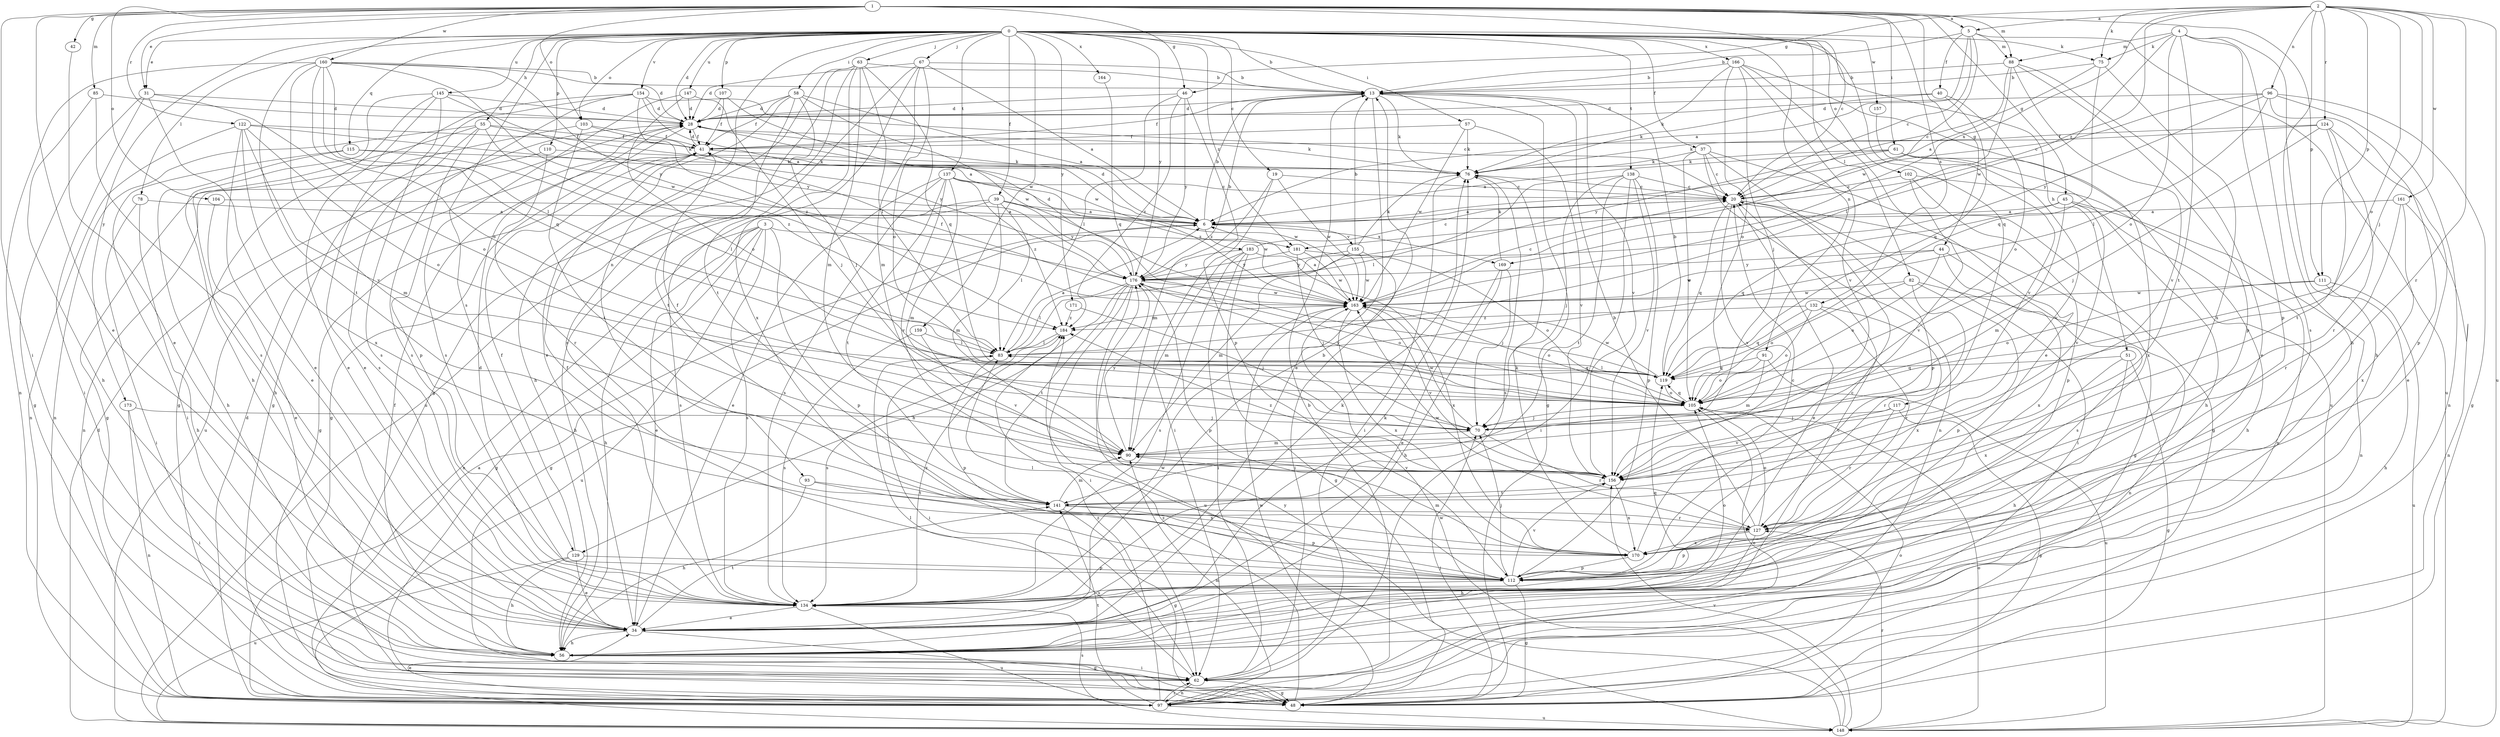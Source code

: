 strict digraph  {
0;
1;
2;
3;
4;
5;
6;
13;
19;
20;
28;
31;
34;
37;
39;
40;
41;
42;
44;
45;
46;
48;
51;
55;
56;
57;
58;
61;
62;
63;
67;
70;
75;
76;
78;
82;
83;
85;
88;
90;
91;
93;
96;
97;
102;
103;
104;
105;
107;
110;
111;
112;
115;
117;
119;
122;
124;
127;
129;
132;
134;
137;
138;
141;
145;
147;
148;
154;
155;
156;
157;
159;
160;
161;
163;
164;
166;
169;
170;
171;
173;
176;
181;
183;
184;
0 -> 13  [label=b];
0 -> 19  [label=c];
0 -> 28  [label=d];
0 -> 31  [label=e];
0 -> 37  [label=f];
0 -> 39  [label=f];
0 -> 51  [label=h];
0 -> 55  [label=h];
0 -> 57  [label=i];
0 -> 58  [label=i];
0 -> 63  [label=j];
0 -> 67  [label=j];
0 -> 75  [label=k];
0 -> 78  [label=l];
0 -> 82  [label=l];
0 -> 91  [label=n];
0 -> 93  [label=n];
0 -> 102  [label=o];
0 -> 103  [label=o];
0 -> 107  [label=p];
0 -> 110  [label=p];
0 -> 115  [label=q];
0 -> 117  [label=q];
0 -> 129  [label=s];
0 -> 137  [label=t];
0 -> 138  [label=t];
0 -> 145  [label=u];
0 -> 147  [label=u];
0 -> 154  [label=v];
0 -> 157  [label=w];
0 -> 159  [label=w];
0 -> 164  [label=x];
0 -> 166  [label=x];
0 -> 171  [label=y];
0 -> 173  [label=y];
0 -> 176  [label=y];
0 -> 181  [label=z];
1 -> 5  [label=a];
1 -> 20  [label=c];
1 -> 31  [label=e];
1 -> 34  [label=e];
1 -> 42  [label=g];
1 -> 44  [label=g];
1 -> 45  [label=g];
1 -> 46  [label=g];
1 -> 61  [label=i];
1 -> 62  [label=i];
1 -> 85  [label=m];
1 -> 88  [label=m];
1 -> 103  [label=o];
1 -> 104  [label=o];
1 -> 111  [label=p];
1 -> 122  [label=r];
1 -> 132  [label=s];
1 -> 160  [label=w];
2 -> 5  [label=a];
2 -> 46  [label=g];
2 -> 56  [label=h];
2 -> 70  [label=j];
2 -> 75  [label=k];
2 -> 96  [label=n];
2 -> 105  [label=o];
2 -> 111  [label=p];
2 -> 124  [label=r];
2 -> 127  [label=r];
2 -> 148  [label=u];
2 -> 161  [label=w];
2 -> 169  [label=x];
2 -> 181  [label=z];
3 -> 34  [label=e];
3 -> 48  [label=g];
3 -> 56  [label=h];
3 -> 97  [label=n];
3 -> 112  [label=p];
3 -> 134  [label=s];
3 -> 148  [label=u];
3 -> 181  [label=z];
4 -> 56  [label=h];
4 -> 75  [label=k];
4 -> 88  [label=m];
4 -> 105  [label=o];
4 -> 112  [label=p];
4 -> 134  [label=s];
4 -> 141  [label=t];
4 -> 163  [label=w];
5 -> 6  [label=a];
5 -> 13  [label=b];
5 -> 20  [label=c];
5 -> 40  [label=f];
5 -> 88  [label=m];
5 -> 148  [label=u];
5 -> 163  [label=w];
6 -> 13  [label=b];
6 -> 28  [label=d];
6 -> 48  [label=g];
6 -> 155  [label=v];
6 -> 169  [label=x];
6 -> 183  [label=z];
13 -> 28  [label=d];
13 -> 34  [label=e];
13 -> 41  [label=f];
13 -> 48  [label=g];
13 -> 76  [label=k];
13 -> 156  [label=v];
19 -> 20  [label=c];
19 -> 62  [label=i];
19 -> 90  [label=m];
19 -> 163  [label=w];
20 -> 6  [label=a];
20 -> 34  [label=e];
20 -> 48  [label=g];
20 -> 62  [label=i];
20 -> 119  [label=q];
20 -> 156  [label=v];
28 -> 41  [label=f];
28 -> 48  [label=g];
28 -> 76  [label=k];
28 -> 148  [label=u];
31 -> 28  [label=d];
31 -> 34  [label=e];
31 -> 48  [label=g];
31 -> 62  [label=i];
31 -> 105  [label=o];
34 -> 48  [label=g];
34 -> 56  [label=h];
34 -> 76  [label=k];
34 -> 141  [label=t];
34 -> 163  [label=w];
37 -> 20  [label=c];
37 -> 48  [label=g];
37 -> 76  [label=k];
37 -> 97  [label=n];
37 -> 105  [label=o];
37 -> 112  [label=p];
39 -> 6  [label=a];
39 -> 56  [label=h];
39 -> 83  [label=l];
39 -> 90  [label=m];
39 -> 134  [label=s];
39 -> 163  [label=w];
39 -> 176  [label=y];
40 -> 28  [label=d];
40 -> 76  [label=k];
40 -> 105  [label=o];
40 -> 119  [label=q];
41 -> 28  [label=d];
41 -> 48  [label=g];
41 -> 76  [label=k];
42 -> 34  [label=e];
44 -> 105  [label=o];
44 -> 134  [label=s];
44 -> 163  [label=w];
44 -> 170  [label=x];
44 -> 176  [label=y];
45 -> 6  [label=a];
45 -> 56  [label=h];
45 -> 90  [label=m];
45 -> 97  [label=n];
45 -> 119  [label=q];
45 -> 156  [label=v];
46 -> 28  [label=d];
46 -> 83  [label=l];
46 -> 112  [label=p];
46 -> 176  [label=y];
46 -> 184  [label=z];
48 -> 70  [label=j];
48 -> 105  [label=o];
48 -> 163  [label=w];
48 -> 184  [label=z];
51 -> 48  [label=g];
51 -> 56  [label=h];
51 -> 119  [label=q];
51 -> 170  [label=x];
55 -> 41  [label=f];
55 -> 56  [label=h];
55 -> 76  [label=k];
55 -> 97  [label=n];
55 -> 112  [label=p];
55 -> 134  [label=s];
55 -> 184  [label=z];
56 -> 20  [label=c];
56 -> 41  [label=f];
56 -> 62  [label=i];
56 -> 76  [label=k];
57 -> 41  [label=f];
57 -> 76  [label=k];
57 -> 156  [label=v];
57 -> 163  [label=w];
58 -> 6  [label=a];
58 -> 28  [label=d];
58 -> 41  [label=f];
58 -> 56  [label=h];
58 -> 70  [label=j];
58 -> 141  [label=t];
58 -> 163  [label=w];
61 -> 6  [label=a];
61 -> 56  [label=h];
61 -> 76  [label=k];
61 -> 156  [label=v];
61 -> 170  [label=x];
61 -> 176  [label=y];
62 -> 48  [label=g];
62 -> 83  [label=l];
62 -> 97  [label=n];
62 -> 105  [label=o];
63 -> 13  [label=b];
63 -> 34  [label=e];
63 -> 48  [label=g];
63 -> 83  [label=l];
63 -> 90  [label=m];
63 -> 119  [label=q];
63 -> 134  [label=s];
63 -> 141  [label=t];
67 -> 6  [label=a];
67 -> 13  [label=b];
67 -> 28  [label=d];
67 -> 90  [label=m];
67 -> 105  [label=o];
67 -> 148  [label=u];
67 -> 170  [label=x];
70 -> 90  [label=m];
70 -> 127  [label=r];
70 -> 163  [label=w];
75 -> 13  [label=b];
75 -> 20  [label=c];
75 -> 119  [label=q];
75 -> 170  [label=x];
76 -> 20  [label=c];
76 -> 62  [label=i];
76 -> 134  [label=s];
78 -> 6  [label=a];
78 -> 56  [label=h];
78 -> 62  [label=i];
82 -> 97  [label=n];
82 -> 105  [label=o];
82 -> 112  [label=p];
82 -> 127  [label=r];
82 -> 163  [label=w];
83 -> 6  [label=a];
83 -> 62  [label=i];
83 -> 112  [label=p];
83 -> 119  [label=q];
85 -> 28  [label=d];
85 -> 56  [label=h];
85 -> 134  [label=s];
88 -> 6  [label=a];
88 -> 13  [label=b];
88 -> 34  [label=e];
88 -> 83  [label=l];
88 -> 112  [label=p];
88 -> 156  [label=v];
90 -> 41  [label=f];
90 -> 156  [label=v];
90 -> 176  [label=y];
91 -> 90  [label=m];
91 -> 105  [label=o];
91 -> 119  [label=q];
91 -> 148  [label=u];
93 -> 56  [label=h];
93 -> 141  [label=t];
93 -> 170  [label=x];
96 -> 20  [label=c];
96 -> 28  [label=d];
96 -> 48  [label=g];
96 -> 83  [label=l];
96 -> 97  [label=n];
96 -> 112  [label=p];
96 -> 176  [label=y];
97 -> 6  [label=a];
97 -> 13  [label=b];
97 -> 28  [label=d];
97 -> 34  [label=e];
97 -> 62  [label=i];
97 -> 90  [label=m];
97 -> 134  [label=s];
97 -> 141  [label=t];
97 -> 148  [label=u];
97 -> 184  [label=z];
102 -> 20  [label=c];
102 -> 97  [label=n];
102 -> 112  [label=p];
102 -> 156  [label=v];
103 -> 41  [label=f];
103 -> 48  [label=g];
103 -> 141  [label=t];
103 -> 176  [label=y];
104 -> 6  [label=a];
104 -> 34  [label=e];
105 -> 70  [label=j];
105 -> 119  [label=q];
105 -> 176  [label=y];
107 -> 28  [label=d];
107 -> 41  [label=f];
107 -> 163  [label=w];
110 -> 76  [label=k];
110 -> 97  [label=n];
110 -> 127  [label=r];
111 -> 56  [label=h];
111 -> 105  [label=o];
111 -> 148  [label=u];
111 -> 163  [label=w];
112 -> 20  [label=c];
112 -> 41  [label=f];
112 -> 48  [label=g];
112 -> 70  [label=j];
112 -> 83  [label=l];
112 -> 134  [label=s];
112 -> 156  [label=v];
115 -> 56  [label=h];
115 -> 62  [label=i];
115 -> 76  [label=k];
115 -> 83  [label=l];
117 -> 48  [label=g];
117 -> 70  [label=j];
117 -> 127  [label=r];
117 -> 156  [label=v];
119 -> 13  [label=b];
119 -> 83  [label=l];
119 -> 105  [label=o];
119 -> 163  [label=w];
122 -> 6  [label=a];
122 -> 34  [label=e];
122 -> 41  [label=f];
122 -> 90  [label=m];
122 -> 97  [label=n];
122 -> 105  [label=o];
122 -> 170  [label=x];
124 -> 34  [label=e];
124 -> 41  [label=f];
124 -> 70  [label=j];
124 -> 76  [label=k];
124 -> 127  [label=r];
124 -> 141  [label=t];
127 -> 13  [label=b];
127 -> 56  [label=h];
127 -> 105  [label=o];
127 -> 112  [label=p];
127 -> 163  [label=w];
127 -> 170  [label=x];
129 -> 34  [label=e];
129 -> 41  [label=f];
129 -> 56  [label=h];
129 -> 112  [label=p];
129 -> 148  [label=u];
132 -> 105  [label=o];
132 -> 119  [label=q];
132 -> 127  [label=r];
132 -> 170  [label=x];
132 -> 184  [label=z];
134 -> 13  [label=b];
134 -> 28  [label=d];
134 -> 34  [label=e];
134 -> 105  [label=o];
134 -> 119  [label=q];
134 -> 148  [label=u];
134 -> 184  [label=z];
137 -> 20  [label=c];
137 -> 34  [label=e];
137 -> 90  [label=m];
137 -> 134  [label=s];
137 -> 141  [label=t];
137 -> 156  [label=v];
137 -> 163  [label=w];
137 -> 184  [label=z];
138 -> 20  [label=c];
138 -> 62  [label=i];
138 -> 70  [label=j];
138 -> 83  [label=l];
138 -> 112  [label=p];
138 -> 141  [label=t];
138 -> 156  [label=v];
141 -> 48  [label=g];
141 -> 90  [label=m];
141 -> 112  [label=p];
141 -> 127  [label=r];
145 -> 28  [label=d];
145 -> 34  [label=e];
145 -> 48  [label=g];
145 -> 56  [label=h];
145 -> 134  [label=s];
145 -> 176  [label=y];
147 -> 28  [label=d];
147 -> 70  [label=j];
147 -> 105  [label=o];
147 -> 134  [label=s];
148 -> 28  [label=d];
148 -> 105  [label=o];
148 -> 127  [label=r];
148 -> 156  [label=v];
148 -> 163  [label=w];
148 -> 176  [label=y];
154 -> 6  [label=a];
154 -> 20  [label=c];
154 -> 28  [label=d];
154 -> 34  [label=e];
154 -> 48  [label=g];
154 -> 134  [label=s];
154 -> 184  [label=z];
155 -> 13  [label=b];
155 -> 62  [label=i];
155 -> 76  [label=k];
155 -> 90  [label=m];
155 -> 163  [label=w];
155 -> 176  [label=y];
156 -> 141  [label=t];
156 -> 170  [label=x];
156 -> 184  [label=z];
157 -> 156  [label=v];
159 -> 83  [label=l];
159 -> 134  [label=s];
159 -> 156  [label=v];
160 -> 13  [label=b];
160 -> 28  [label=d];
160 -> 83  [label=l];
160 -> 97  [label=n];
160 -> 105  [label=o];
160 -> 119  [label=q];
160 -> 141  [label=t];
160 -> 156  [label=v];
160 -> 163  [label=w];
160 -> 176  [label=y];
161 -> 6  [label=a];
161 -> 97  [label=n];
161 -> 127  [label=r];
161 -> 170  [label=x];
163 -> 6  [label=a];
163 -> 20  [label=c];
163 -> 41  [label=f];
163 -> 105  [label=o];
163 -> 156  [label=v];
163 -> 170  [label=x];
163 -> 184  [label=z];
164 -> 119  [label=q];
166 -> 13  [label=b];
166 -> 34  [label=e];
166 -> 70  [label=j];
166 -> 76  [label=k];
166 -> 105  [label=o];
166 -> 148  [label=u];
166 -> 156  [label=v];
169 -> 34  [label=e];
169 -> 56  [label=h];
169 -> 70  [label=j];
169 -> 76  [label=k];
170 -> 20  [label=c];
170 -> 76  [label=k];
170 -> 90  [label=m];
170 -> 112  [label=p];
171 -> 70  [label=j];
171 -> 184  [label=z];
173 -> 62  [label=i];
173 -> 70  [label=j];
173 -> 97  [label=n];
176 -> 13  [label=b];
176 -> 28  [label=d];
176 -> 62  [label=i];
176 -> 83  [label=l];
176 -> 105  [label=o];
176 -> 112  [label=p];
176 -> 141  [label=t];
176 -> 148  [label=u];
176 -> 163  [label=w];
176 -> 129  [label=h];
181 -> 70  [label=j];
181 -> 105  [label=o];
181 -> 163  [label=w];
181 -> 176  [label=y];
183 -> 20  [label=c];
183 -> 48  [label=g];
183 -> 62  [label=i];
183 -> 90  [label=m];
183 -> 134  [label=s];
183 -> 170  [label=x];
183 -> 176  [label=y];
184 -> 83  [label=l];
184 -> 134  [label=s];
}
